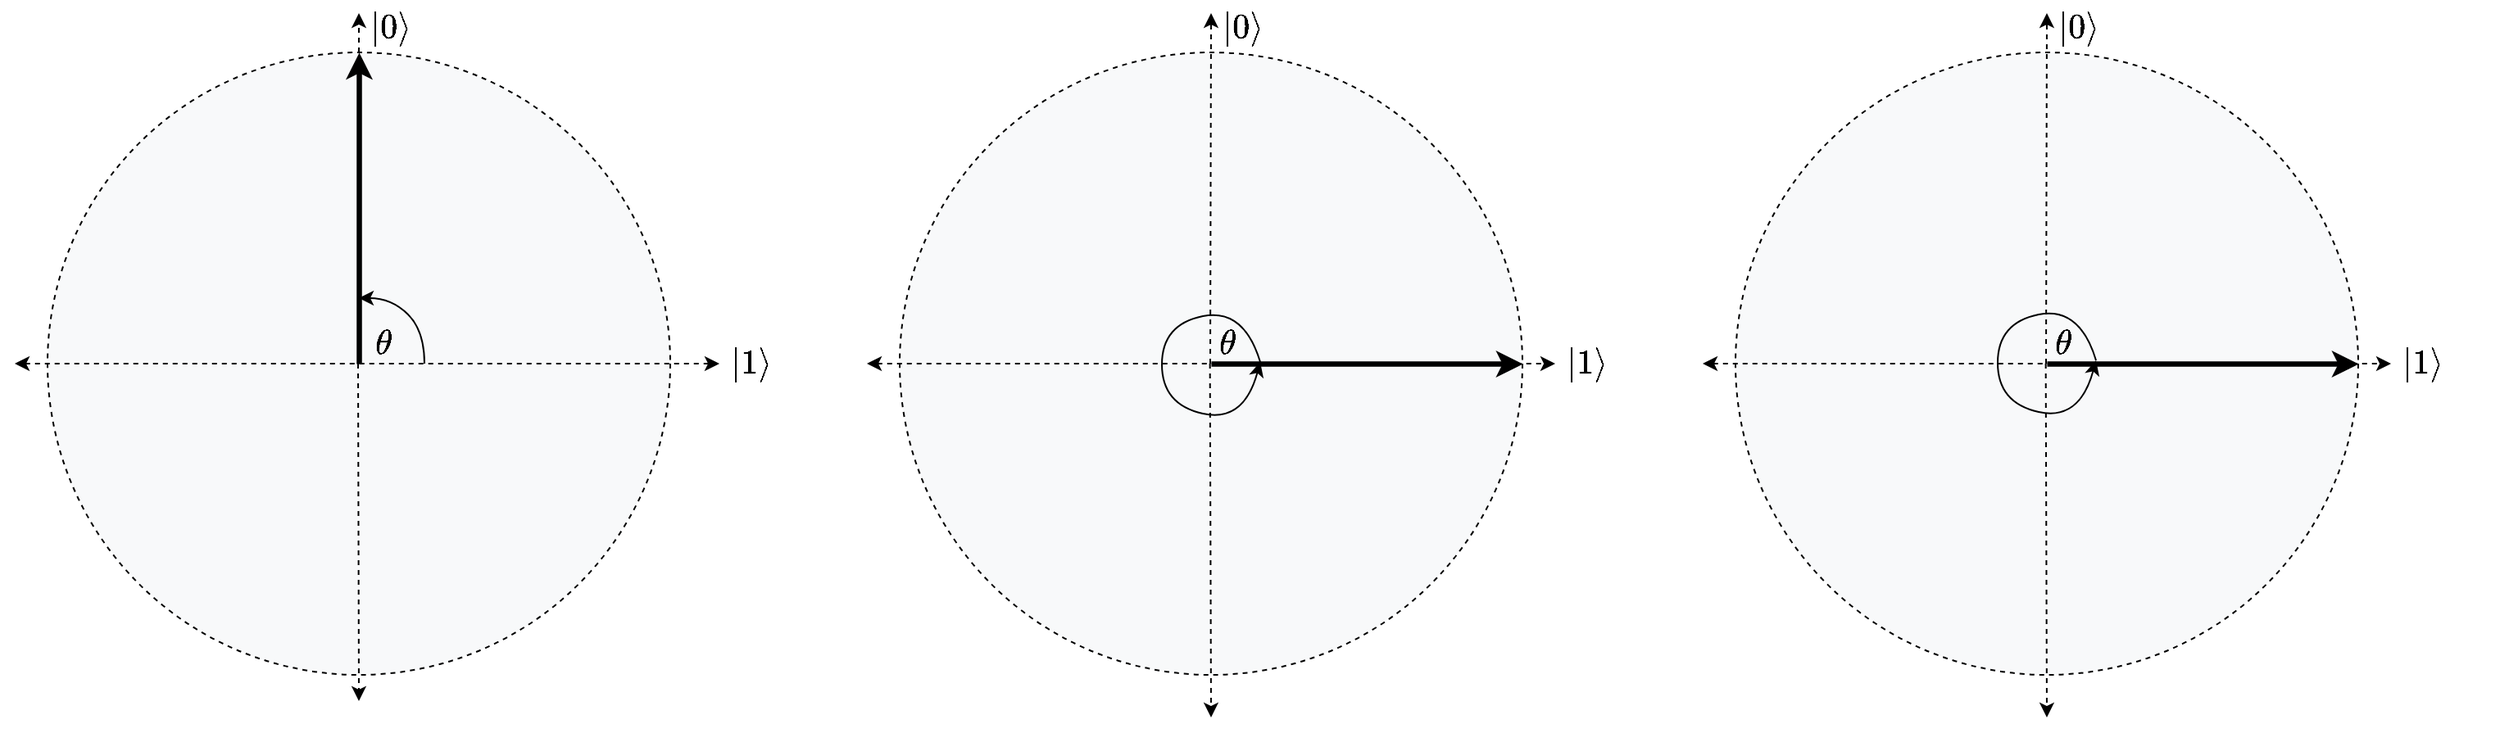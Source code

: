 <mxfile version="24.7.17">
  <diagram name="Page-1" id="U5x_MSP79JFhof20lxgT">
    <mxGraphModel dx="1103" dy="648" grid="1" gridSize="10" guides="1" tooltips="1" connect="1" arrows="1" fold="1" page="1" pageScale="1" pageWidth="1169" pageHeight="827" math="1" shadow="0">
      <root>
        <mxCell id="0" />
        <mxCell id="1" parent="0" />
        <mxCell id="d-plMrzCWjamI5wwlIUe-1" value="" style="ellipse;whiteSpace=wrap;html=1;aspect=fixed;fillColor=#F8F9FA;dashed=1;strokeWidth=1" parent="1" vertex="1">
          <mxGeometry x="450" y="224" width="380" height="380" as="geometry" />
        </mxCell>
        <mxCell id="d-plMrzCWjamI5wwlIUe-4" value="" style="endArrow=classic;html=1;rounded=0;entryX=0.5;entryY=0;entryDx=0;entryDy=0;fillColor=none;strokeWidth=3.26;" parent="1" target="d-plMrzCWjamI5wwlIUe-1" edge="1">
          <mxGeometry width="50" height="50" relative="1" as="geometry">
            <mxPoint x="640" y="414" as="sourcePoint" />
            <mxPoint x="670" y="414" as="targetPoint" />
          </mxGeometry>
        </mxCell>
        <mxCell id="d-plMrzCWjamI5wwlIUe-5" value="" style="endArrow=classic;html=1;rounded=0;fillColor=none;dashed=1" parent="1" edge="1">
          <mxGeometry width="50" height="50" relative="1" as="geometry">
            <mxPoint x="639.5" y="414" as="sourcePoint" />
            <mxPoint x="640" y="620" as="targetPoint" />
          </mxGeometry>
        </mxCell>
        <mxCell id="d-plMrzCWjamI5wwlIUe-8" value="" style="endArrow=classic;startArrow=classic;html=1;rounded=0;fillColor=none;dashed=1" parent="1" edge="1">
          <mxGeometry width="50" height="50" relative="1" as="geometry">
            <mxPoint x="430" y="414" as="sourcePoint" />
            <mxPoint x="860" y="414" as="targetPoint" />
          </mxGeometry>
        </mxCell>
        <mxCell id="sScavqD2Bajr5g2JrPfD-4" value="" style="ellipse;whiteSpace=wrap;html=1;aspect=fixed;fillColor=#F8F9FA;dashed=1;strokeWidth=1" parent="1" vertex="1">
          <mxGeometry x="970" y="224" width="380" height="380" as="geometry" />
        </mxCell>
        <mxCell id="sScavqD2Bajr5g2JrPfD-7" value="" style="endArrow=classic;html=1;rounded=0;entryX=1;entryY=0.5;entryDx=0;entryDy=0;fillColor=none;strokeWidth=3.26;" parent="1" target="sScavqD2Bajr5g2JrPfD-4" edge="1">
          <mxGeometry width="50" height="50" relative="1" as="geometry">
            <mxPoint x="1160" y="414" as="sourcePoint" />
            <mxPoint x="1156.02" y="603.43" as="targetPoint" />
          </mxGeometry>
        </mxCell>
        <mxCell id="sScavqD2Bajr5g2JrPfD-8" value="" style="endArrow=classic;html=1;rounded=0;fillColor=none;dashed=1;" parent="1" edge="1">
          <mxGeometry width="50" height="50" relative="1" as="geometry">
            <mxPoint x="1159.5" y="414" as="sourcePoint" />
            <mxPoint x="1160" y="200" as="targetPoint" />
          </mxGeometry>
        </mxCell>
        <mxCell id="sScavqD2Bajr5g2JrPfD-10" value="" style="endArrow=classic;startArrow=classic;html=1;rounded=0;fillColor=none;dashed=1" parent="1" edge="1">
          <mxGeometry width="50" height="50" relative="1" as="geometry">
            <mxPoint x="950" y="414" as="sourcePoint" />
            <mxPoint x="1370" y="414" as="targetPoint" />
          </mxGeometry>
        </mxCell>
        <mxCell id="sScavqD2Bajr5g2JrPfD-21" value="" style="ellipse;whiteSpace=wrap;html=1;aspect=fixed;fillColor=#F8F9FA;dashed=1;strokeWidth=1" parent="1" vertex="1">
          <mxGeometry x="1480" y="224" width="380" height="380" as="geometry" />
        </mxCell>
        <mxCell id="sScavqD2Bajr5g2JrPfD-24" value="" style="endArrow=classic;html=1;rounded=0;entryX=1;entryY=0.5;entryDx=0;entryDy=0;fillColor=none;strokeWidth=3.26;" parent="1" target="sScavqD2Bajr5g2JrPfD-21" edge="1">
          <mxGeometry width="50" height="50" relative="1" as="geometry">
            <mxPoint x="1670" y="414" as="sourcePoint" />
            <mxPoint x="1666.02" y="603.43" as="targetPoint" />
          </mxGeometry>
        </mxCell>
        <mxCell id="sScavqD2Bajr5g2JrPfD-25" value="" style="endArrow=classic;html=1;rounded=0;fillColor=none;dashed=1;" parent="1" edge="1">
          <mxGeometry width="50" height="50" relative="1" as="geometry">
            <mxPoint x="1669.5" y="414" as="sourcePoint" />
            <mxPoint x="1670" y="200" as="targetPoint" />
          </mxGeometry>
        </mxCell>
        <mxCell id="sScavqD2Bajr5g2JrPfD-27" value="" style="endArrow=classic;startArrow=classic;html=1;rounded=0;fillColor=none;dashed=1" parent="1" edge="1">
          <mxGeometry width="50" height="50" relative="1" as="geometry">
            <mxPoint x="1460" y="414" as="sourcePoint" />
            <mxPoint x="1880" y="414" as="targetPoint" />
          </mxGeometry>
        </mxCell>
        <mxCell id="sScavqD2Bajr5g2JrPfD-37" value="" style="endArrow=classic;html=1;rounded=0;fillColor=none;dashed=1" parent="1" edge="1">
          <mxGeometry width="50" height="50" relative="1" as="geometry">
            <mxPoint x="1159.33" y="414" as="sourcePoint" />
            <mxPoint x="1160" y="630" as="targetPoint" />
          </mxGeometry>
        </mxCell>
        <mxCell id="sScavqD2Bajr5g2JrPfD-38" value="" style="endArrow=classic;html=1;rounded=0;fillColor=none;dashed=1" parent="1" edge="1">
          <mxGeometry width="50" height="50" relative="1" as="geometry">
            <mxPoint x="1669.33" y="414" as="sourcePoint" />
            <mxPoint x="1670" y="630" as="targetPoint" />
          </mxGeometry>
        </mxCell>
        <mxCell id="k4JqhuKGf1oFXD63gPQ0-1" value="&lt;span style=&quot;font-size: 18px;&quot;&gt;$$\ket{0}$$&lt;/span&gt;" style="text;html=1;align=center;verticalAlign=middle;whiteSpace=wrap;rounded=0;" vertex="1" parent="1">
          <mxGeometry x="640" y="194" width="40" height="30" as="geometry" />
        </mxCell>
        <mxCell id="k4JqhuKGf1oFXD63gPQ0-3" value="" style="endArrow=classic;html=1;rounded=0;fillColor=none;dashed=1" edge="1" parent="1">
          <mxGeometry width="50" height="50" relative="1" as="geometry">
            <mxPoint x="640" y="410" as="sourcePoint" />
            <mxPoint x="640" y="200" as="targetPoint" />
          </mxGeometry>
        </mxCell>
        <mxCell id="k4JqhuKGf1oFXD63gPQ0-4" value="" style="curved=1;endArrow=classic;html=1;rounded=0;" edge="1" parent="1">
          <mxGeometry width="50" height="50" relative="1" as="geometry">
            <mxPoint x="680" y="414" as="sourcePoint" />
            <mxPoint x="640" y="374" as="targetPoint" />
            <Array as="points">
              <mxPoint x="680" y="394" />
              <mxPoint x="660" y="374" />
            </Array>
          </mxGeometry>
        </mxCell>
        <mxCell id="k4JqhuKGf1oFXD63gPQ0-5" value="" style="curved=1;endArrow=classic;html=1;rounded=0;" edge="1" parent="1">
          <mxGeometry width="50" height="50" relative="1" as="geometry">
            <mxPoint x="1190" y="413" as="sourcePoint" />
            <mxPoint x="1190" y="413" as="targetPoint" />
            <Array as="points">
              <mxPoint x="1180" y="380" />
              <mxPoint x="1130" y="390" />
              <mxPoint x="1130" y="439" />
              <mxPoint x="1180" y="450" />
            </Array>
          </mxGeometry>
        </mxCell>
        <mxCell id="k4JqhuKGf1oFXD63gPQ0-7" value="" style="curved=1;endArrow=classic;html=1;rounded=0;" edge="1" parent="1">
          <mxGeometry width="50" height="50" relative="1" as="geometry">
            <mxPoint x="1700" y="412" as="sourcePoint" />
            <mxPoint x="1700" y="412" as="targetPoint" />
            <Array as="points">
              <mxPoint x="1690" y="379" />
              <mxPoint x="1640" y="389" />
              <mxPoint x="1640" y="438" />
              <mxPoint x="1690" y="449" />
            </Array>
          </mxGeometry>
        </mxCell>
        <mxCell id="k4JqhuKGf1oFXD63gPQ0-8" value="&lt;span style=&quot;font-size: 18px;&quot;&gt;$$\ket{1}$$&lt;/span&gt;" style="text;html=1;align=center;verticalAlign=middle;whiteSpace=wrap;rounded=0;" vertex="1" parent="1">
          <mxGeometry x="860" y="399" width="40" height="30" as="geometry" />
        </mxCell>
        <mxCell id="k4JqhuKGf1oFXD63gPQ0-9" value="&lt;span style=&quot;font-size: 18px;&quot;&gt;$$\ket{1}$$&lt;/span&gt;" style="text;html=1;align=center;verticalAlign=middle;whiteSpace=wrap;rounded=0;" vertex="1" parent="1">
          <mxGeometry x="1370" y="399" width="40" height="30" as="geometry" />
        </mxCell>
        <mxCell id="k4JqhuKGf1oFXD63gPQ0-10" value="&lt;span style=&quot;font-size: 18px;&quot;&gt;$$\ket{1}$$&lt;/span&gt;" style="text;html=1;align=center;verticalAlign=middle;whiteSpace=wrap;rounded=0;" vertex="1" parent="1">
          <mxGeometry x="1880" y="399" width="40" height="30" as="geometry" />
        </mxCell>
        <mxCell id="k4JqhuKGf1oFXD63gPQ0-11" value="&lt;span style=&quot;font-size: 18px;&quot;&gt;$$\ket{0}$$&lt;/span&gt;" style="text;html=1;align=center;verticalAlign=middle;whiteSpace=wrap;rounded=0;" vertex="1" parent="1">
          <mxGeometry x="1160" y="194" width="40" height="30" as="geometry" />
        </mxCell>
        <mxCell id="k4JqhuKGf1oFXD63gPQ0-12" value="&lt;span style=&quot;font-size: 18px;&quot;&gt;$$\ket{0}$$&lt;/span&gt;" style="text;html=1;align=center;verticalAlign=middle;whiteSpace=wrap;rounded=0;" vertex="1" parent="1">
          <mxGeometry x="1670" y="194" width="40" height="30" as="geometry" />
        </mxCell>
        <mxCell id="k4JqhuKGf1oFXD63gPQ0-13" value="&lt;span style=&quot;font-size: 18px;&quot;&gt;$$\theta$$&lt;/span&gt;" style="text;html=1;align=center;verticalAlign=middle;whiteSpace=wrap;rounded=0;" vertex="1" parent="1">
          <mxGeometry x="640" y="390" width="30" height="24" as="geometry" />
        </mxCell>
        <mxCell id="k4JqhuKGf1oFXD63gPQ0-14" value="&lt;span style=&quot;font-size: 18px;&quot;&gt;$$\theta$$&lt;/span&gt;" style="text;html=1;align=center;verticalAlign=middle;whiteSpace=wrap;rounded=0;" vertex="1" parent="1">
          <mxGeometry x="1160" y="390" width="20" height="24" as="geometry" />
        </mxCell>
        <mxCell id="k4JqhuKGf1oFXD63gPQ0-15" value="&lt;span style=&quot;font-size: 18px;&quot;&gt;$$\theta$$&lt;/span&gt;" style="text;html=1;align=center;verticalAlign=middle;whiteSpace=wrap;rounded=0;" vertex="1" parent="1">
          <mxGeometry x="1670" y="390" width="20" height="24" as="geometry" />
        </mxCell>
      </root>
    </mxGraphModel>
  </diagram>
</mxfile>
